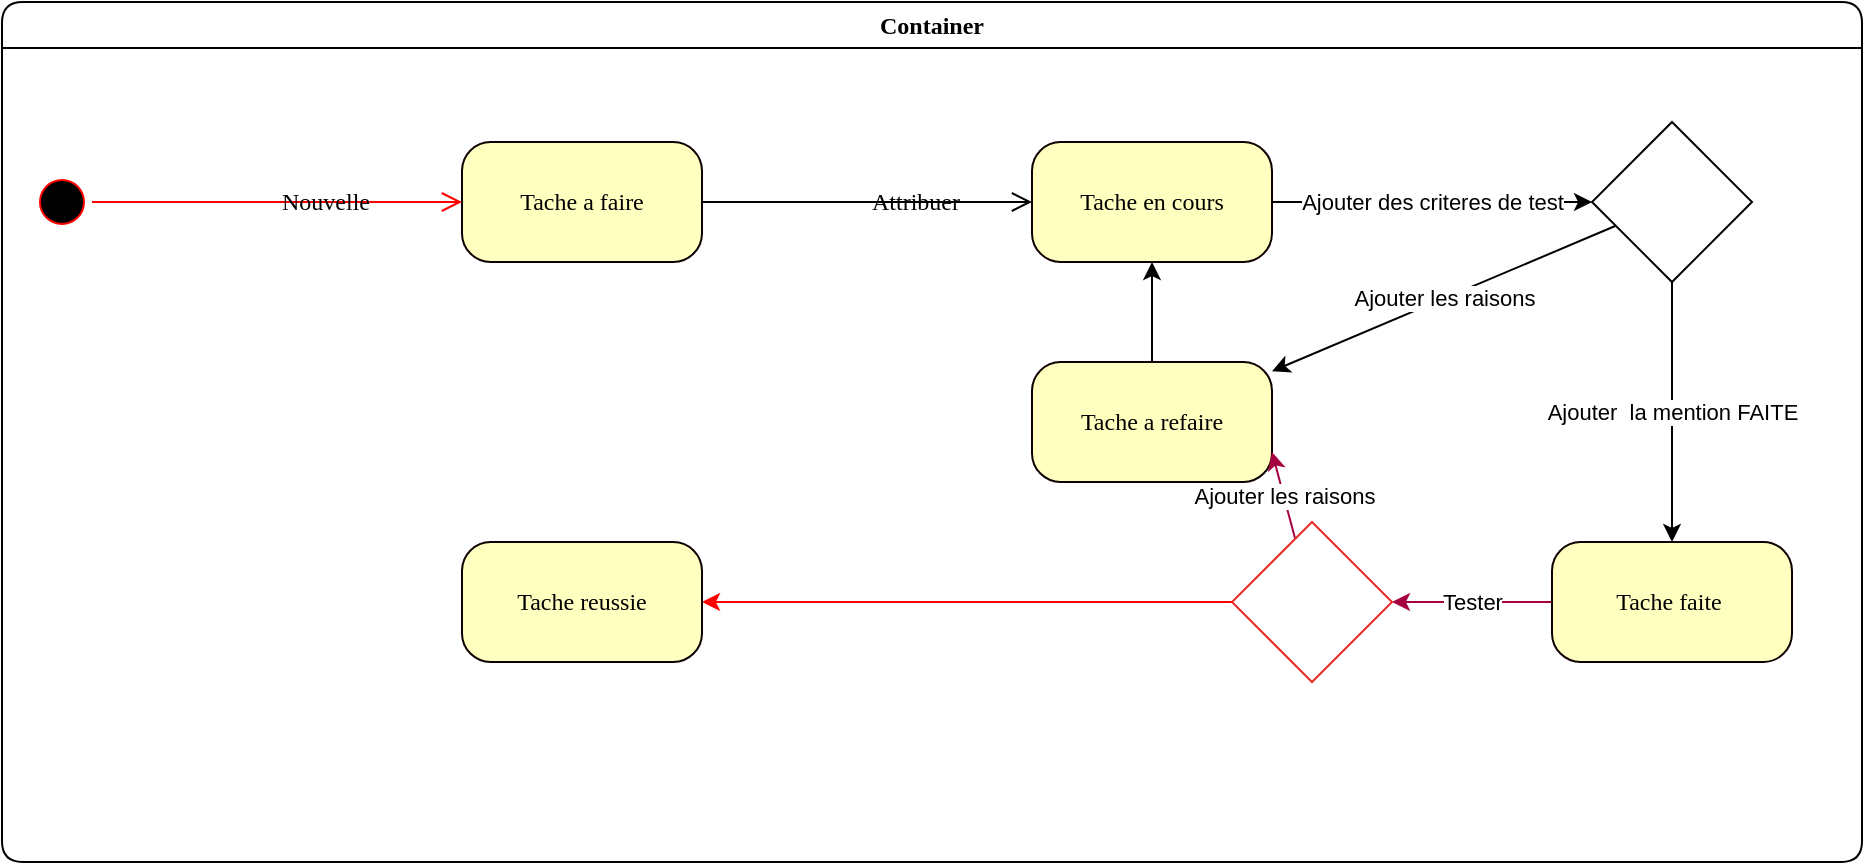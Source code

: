 <mxfile version="22.1.21" type="github">
  <diagram name="Page-1" id="58cdce13-f638-feb5-8d6f-7d28b1aa9fa0">
    <mxGraphModel dx="1050" dy="652" grid="1" gridSize="10" guides="1" tooltips="1" connect="1" arrows="1" fold="1" page="1" pageScale="1" pageWidth="1100" pageHeight="850" background="none" math="0" shadow="0">
      <root>
        <mxCell id="0" />
        <mxCell id="1" parent="0" />
        <mxCell id="382b91b5511bd0f7-6" value="Tache a faire" style="rounded=1;whiteSpace=wrap;html=1;arcSize=24;fillColor=#ffffc0;strokeColor=#0f0000;shadow=0;comic=0;labelBackgroundColor=none;fontFamily=Verdana;fontSize=12;fontColor=#000000;align=center;" parent="1" vertex="1">
          <mxGeometry x="240" y="120" width="120" height="60" as="geometry" />
        </mxCell>
        <mxCell id="2a3bc250acf0617d-7" value="Container" style="swimlane;whiteSpace=wrap;html=1;rounded=1;shadow=0;comic=0;labelBackgroundColor=none;strokeWidth=1;fontFamily=Verdana;fontSize=12;align=center;" parent="1" vertex="1">
          <mxGeometry x="10" y="50" width="930" height="430" as="geometry" />
        </mxCell>
        <mxCell id="382b91b5511bd0f7-1" value="" style="ellipse;html=1;shape=startState;fillColor=#000000;strokeColor=#ff0000;rounded=1;shadow=0;comic=0;labelBackgroundColor=none;fontFamily=Verdana;fontSize=12;fontColor=#000000;align=center;direction=south;" parent="2a3bc250acf0617d-7" vertex="1">
          <mxGeometry x="15" y="85" width="30" height="30" as="geometry" />
        </mxCell>
        <mxCell id="OPbkUzb6O83B0Z9DIRt8-4" value="Ajouter des criteres de test" style="rounded=0;orthogonalLoop=1;jettySize=auto;html=1;" edge="1" parent="2a3bc250acf0617d-7" source="382b91b5511bd0f7-7" target="OPbkUzb6O83B0Z9DIRt8-3">
          <mxGeometry relative="1" as="geometry" />
        </mxCell>
        <mxCell id="382b91b5511bd0f7-7" value="Tache en cours" style="rounded=1;whiteSpace=wrap;html=1;arcSize=24;fillColor=#ffffc0;strokeColor=#0f0000;shadow=0;comic=0;labelBackgroundColor=none;fontFamily=Verdana;fontSize=12;fontColor=#000000;align=center;" parent="2a3bc250acf0617d-7" vertex="1">
          <mxGeometry x="515" y="70" width="120" height="60" as="geometry" />
        </mxCell>
        <mxCell id="OPbkUzb6O83B0Z9DIRt8-3" value="" style="rhombus;whiteSpace=wrap;html=1;" vertex="1" parent="2a3bc250acf0617d-7">
          <mxGeometry x="795" y="60" width="80" height="80" as="geometry" />
        </mxCell>
        <mxCell id="OPbkUzb6O83B0Z9DIRt8-11" style="rounded=0;orthogonalLoop=1;jettySize=auto;html=1;" edge="1" parent="2a3bc250acf0617d-7" source="382b91b5511bd0f7-10" target="382b91b5511bd0f7-7">
          <mxGeometry relative="1" as="geometry" />
        </mxCell>
        <mxCell id="382b91b5511bd0f7-10" value="Tache a refaire" style="rounded=1;whiteSpace=wrap;html=1;arcSize=24;fillColor=#ffffc0;strokeColor=#0f0000;shadow=0;comic=0;labelBackgroundColor=none;fontFamily=Verdana;fontSize=12;fontColor=#000000;align=center;" parent="2a3bc250acf0617d-7" vertex="1">
          <mxGeometry x="515" y="180" width="120" height="60" as="geometry" />
        </mxCell>
        <mxCell id="OPbkUzb6O83B0Z9DIRt8-6" value="Ajouter les raisons" style="rounded=0;orthogonalLoop=1;jettySize=auto;html=1;" edge="1" parent="2a3bc250acf0617d-7" source="OPbkUzb6O83B0Z9DIRt8-3" target="382b91b5511bd0f7-10">
          <mxGeometry relative="1" as="geometry">
            <mxPoint x="675" y="260" as="targetPoint" />
          </mxGeometry>
        </mxCell>
        <mxCell id="OPbkUzb6O83B0Z9DIRt8-9" value="Tester" style="edgeStyle=orthogonalEdgeStyle;rounded=0;orthogonalLoop=1;jettySize=auto;html=1;fillColor=#d80073;strokeColor=#A50040;" edge="1" parent="2a3bc250acf0617d-7" source="382b91b5511bd0f7-9" target="OPbkUzb6O83B0Z9DIRt8-8">
          <mxGeometry relative="1" as="geometry" />
        </mxCell>
        <mxCell id="382b91b5511bd0f7-9" value="Tache faite&amp;nbsp;" style="rounded=1;whiteSpace=wrap;html=1;arcSize=24;fillColor=#ffffc0;strokeColor=#0f0000;shadow=0;comic=0;labelBackgroundColor=none;fontFamily=Verdana;fontSize=12;fontColor=#000000;align=center;" parent="2a3bc250acf0617d-7" vertex="1">
          <mxGeometry x="775" y="270" width="120" height="60" as="geometry" />
        </mxCell>
        <mxCell id="OPbkUzb6O83B0Z9DIRt8-5" value="Ajouter&amp;nbsp; la mention FAITE" style="rounded=0;orthogonalLoop=1;jettySize=auto;html=1;" edge="1" parent="2a3bc250acf0617d-7" source="OPbkUzb6O83B0Z9DIRt8-3" target="382b91b5511bd0f7-9">
          <mxGeometry relative="1" as="geometry" />
        </mxCell>
        <mxCell id="OPbkUzb6O83B0Z9DIRt8-10" value="Ajouter les raisons" style="rounded=0;orthogonalLoop=1;jettySize=auto;html=1;entryX=1;entryY=0.75;entryDx=0;entryDy=0;fillColor=#d80073;strokeColor=#A50040;" edge="1" parent="2a3bc250acf0617d-7" source="OPbkUzb6O83B0Z9DIRt8-8" target="382b91b5511bd0f7-10">
          <mxGeometry relative="1" as="geometry" />
        </mxCell>
        <mxCell id="OPbkUzb6O83B0Z9DIRt8-12" style="rounded=0;orthogonalLoop=1;jettySize=auto;html=1;entryX=1;entryY=0.5;entryDx=0;entryDy=0;fillColor=#a20025;strokeColor=#FF0000;" edge="1" parent="2a3bc250acf0617d-7" source="OPbkUzb6O83B0Z9DIRt8-8" target="382b91b5511bd0f7-5">
          <mxGeometry relative="1" as="geometry" />
        </mxCell>
        <mxCell id="OPbkUzb6O83B0Z9DIRt8-8" value="" style="rhombus;whiteSpace=wrap;html=1;strokeColor=#ea2a2a;" vertex="1" parent="2a3bc250acf0617d-7">
          <mxGeometry x="615" y="260" width="80" height="80" as="geometry" />
        </mxCell>
        <mxCell id="382b91b5511bd0f7-5" value="Tache reussie" style="rounded=1;whiteSpace=wrap;html=1;arcSize=24;fillColor=#ffffc0;strokeColor=#0f0000;shadow=0;comic=0;labelBackgroundColor=none;fontFamily=Verdana;fontSize=12;fontColor=#000000;align=center;" parent="2a3bc250acf0617d-7" vertex="1">
          <mxGeometry x="230" y="270" width="120" height="60" as="geometry" />
        </mxCell>
        <mxCell id="2a3bc250acf0617d-9" value="Nouvelle" style="edgeStyle=orthogonalEdgeStyle;html=1;labelBackgroundColor=none;endArrow=open;endSize=8;strokeColor=#ff0000;fontFamily=Verdana;fontSize=12;align=left;" parent="1" source="382b91b5511bd0f7-1" target="382b91b5511bd0f7-6" edge="1">
          <mxGeometry relative="1" as="geometry" />
        </mxCell>
        <mxCell id="2a3bc250acf0617d-10" value="Attribuer" style="html=1;labelBackgroundColor=none;endArrow=open;endSize=8;strokeColor=#000000;fontFamily=Verdana;fontSize=12;align=left;entryX=0;entryY=0.5;" parent="1" source="382b91b5511bd0f7-6" target="382b91b5511bd0f7-7" edge="1">
          <mxGeometry relative="1" as="geometry" />
        </mxCell>
      </root>
    </mxGraphModel>
  </diagram>
</mxfile>
